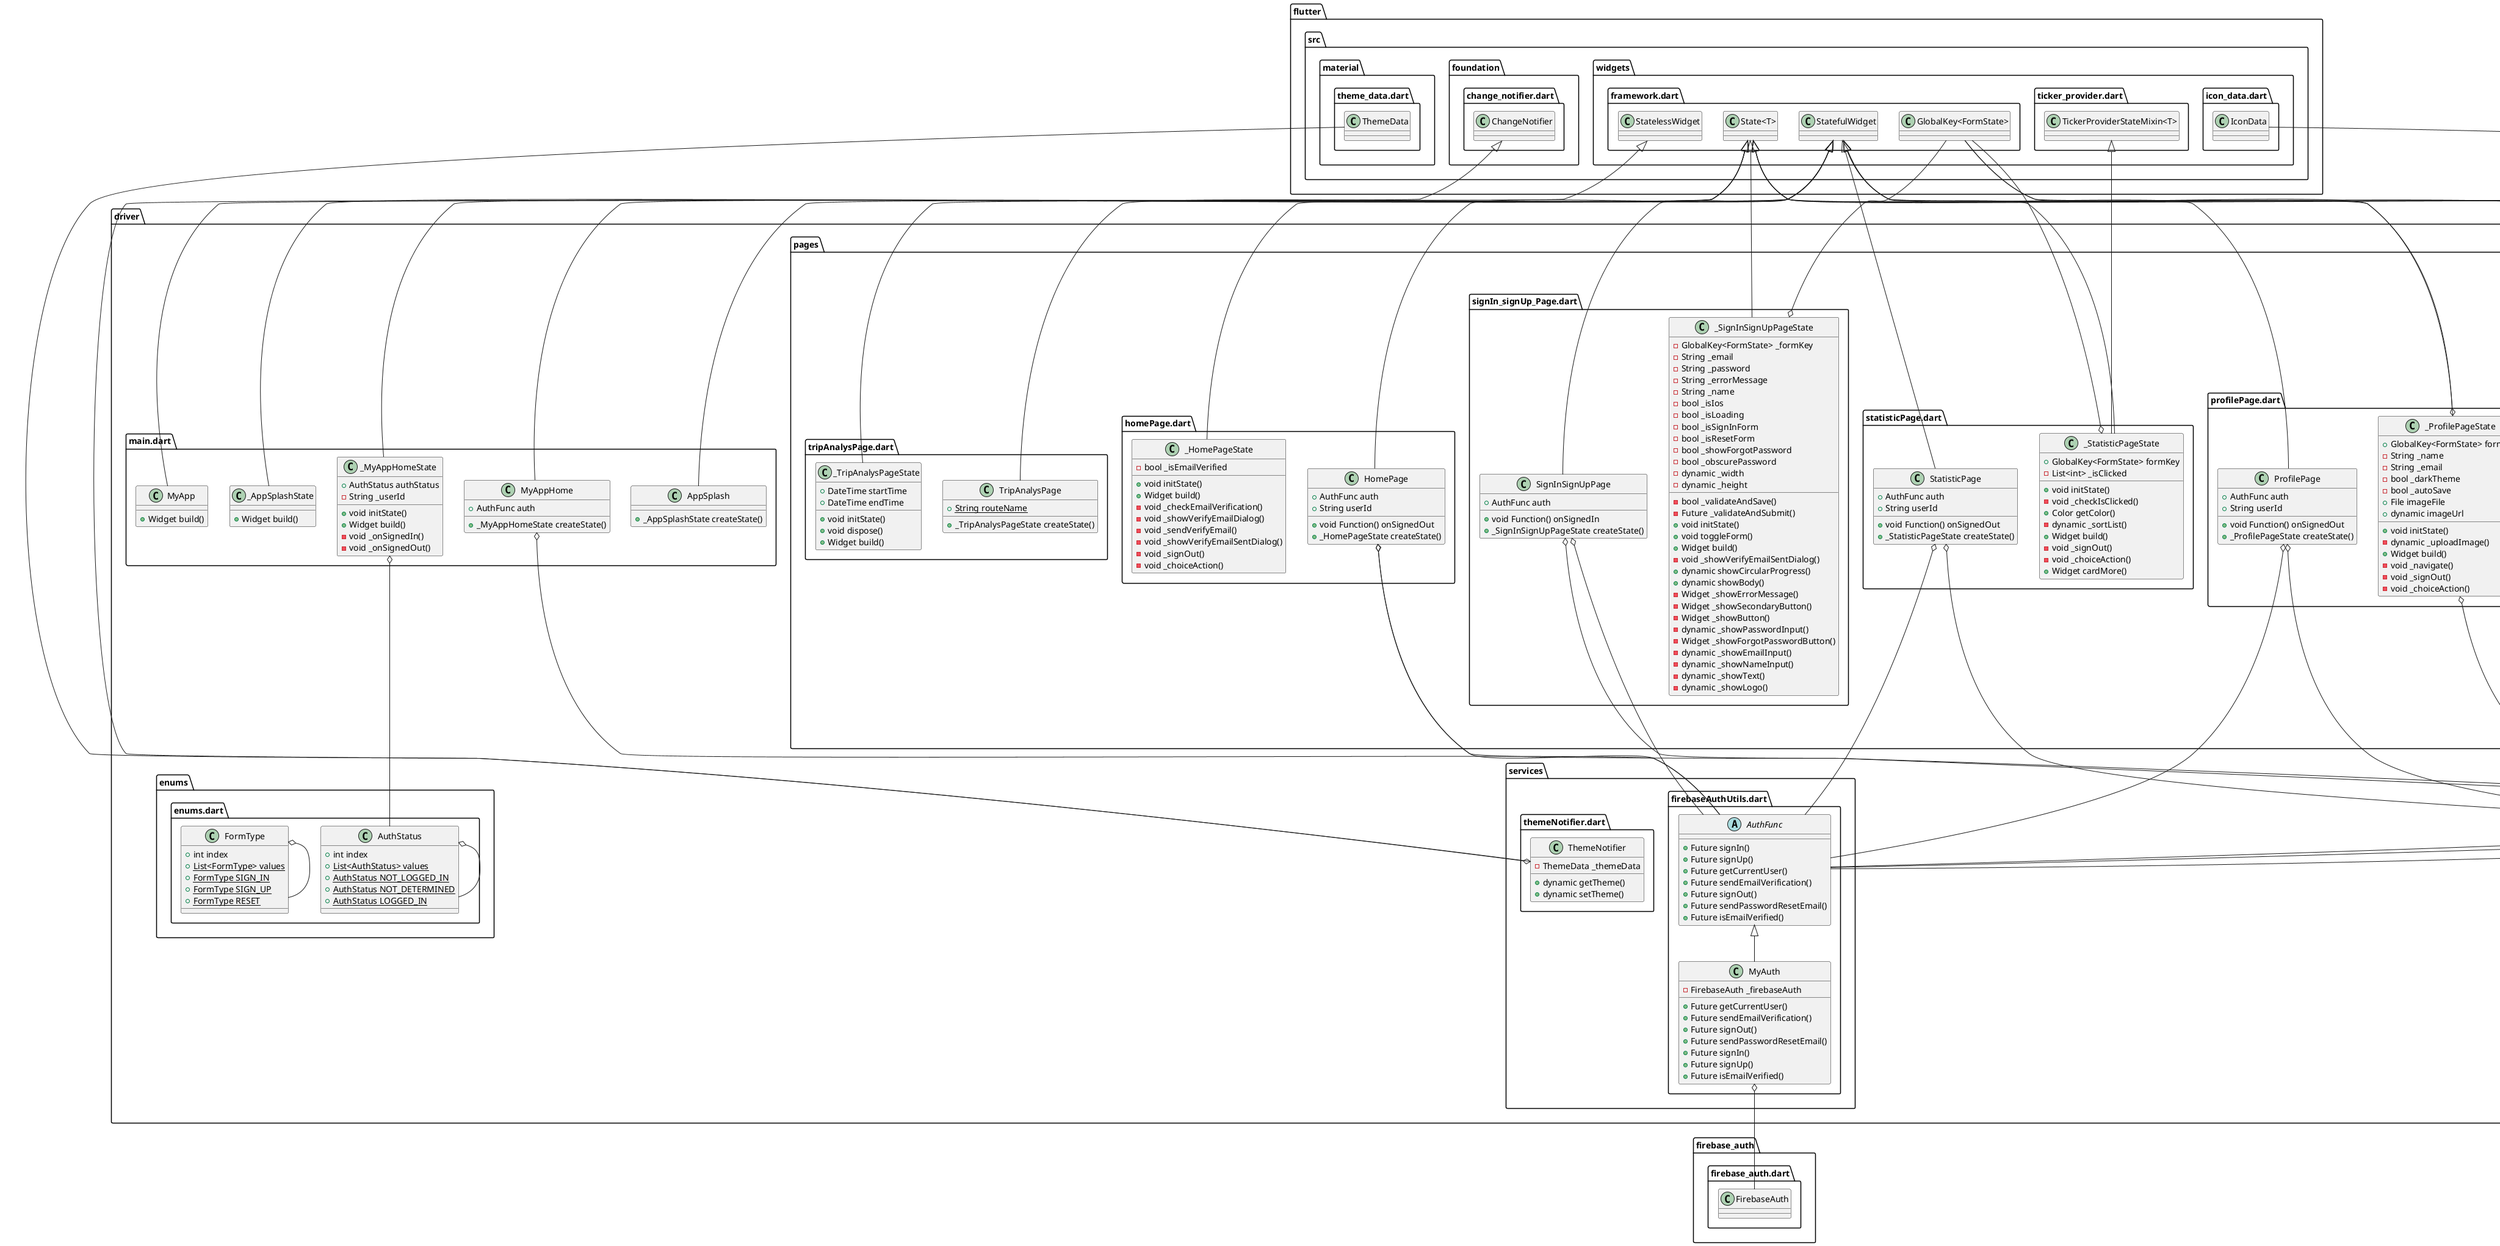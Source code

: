 @startuml
set namespaceSeparator ::

class "driver::arguments::passToEditArgs.dart::PassToEditArgs" {
  +AuthFunc auth
  +String userId
  +String name
  +String email
}

"driver::arguments::passToEditArgs.dart::PassToEditArgs" o-- "driver::services::firebaseAuthUtils.dart::AuthFunc"

class "driver::arguments::passToSensorsArgs.dart::PassToSensorsArgs" {
  +AuthFunc auth
  +String userId
}

"driver::arguments::passToSensorsArgs.dart::PassToSensorsArgs" o-- "driver::services::firebaseAuthUtils.dart::AuthFunc"

class "driver::arguments::passToTripAnalysArgs.dart::PassToTripAnalysArgs" {
  +AuthFunc auth
  +String userId
  +int weaving
  +int swerving
  +int fastUTurn
  +int suddenBraking
}

"driver::arguments::passToTripAnalysArgs.dart::PassToTripAnalysArgs" o-- "driver::services::firebaseAuthUtils.dart::AuthFunc"

class "driver::constants::constants.dart::Constants" {
  {static} +String SIGN_OUT
  {static} +List<String> choices
}

class "driver::enums::enums.dart::AuthStatus" {
  +int index
  {static} +List<AuthStatus> values
  {static} +AuthStatus NOT_LOGGED_IN
  {static} +AuthStatus NOT_DETERMINED
  {static} +AuthStatus LOGGED_IN
}

"driver::enums::enums.dart::AuthStatus" o-- "driver::enums::enums.dart::AuthStatus"

class "driver::enums::enums.dart::FormType" {
  +int index
  {static} +List<FormType> values
  {static} +FormType SIGN_IN
  {static} +FormType SIGN_UP
  {static} +FormType RESET
}

"driver::enums::enums.dart::FormType" o-- "driver::enums::enums.dart::FormType"

class "driver::icons::custom_icons_icons.dart::CustomIcons" {
  {static} -String _kFontFam
  {static} +IconData person
  {static} +IconData edit
  {static} +IconData camera
  {static} +IconData bar
}

"driver::icons::custom_icons_icons.dart::CustomIcons" o-- "flutter::src::widgets::icon_data.dart::IconData"

class "driver::main.dart::MyApp" {
  +Widget build()
}

"flutter::src::widgets::framework.dart::StatelessWidget" <|-- "driver::main.dart::MyApp"

class "driver::main.dart::AppSplash" {
  +_AppSplashState createState()
}

"flutter::src::widgets::framework.dart::StatefulWidget" <|-- "driver::main.dart::AppSplash"

class "driver::main.dart::_AppSplashState" {
  +Widget build()
}

"flutter::src::widgets::framework.dart::State<T>" <|-- "driver::main.dart::_AppSplashState"

class "driver::main.dart::MyAppHome" {
  +AuthFunc auth
  +_MyAppHomeState createState()
}

"driver::main.dart::MyAppHome" o-- "driver::services::firebaseAuthUtils.dart::AuthFunc"
"flutter::src::widgets::framework.dart::StatefulWidget" <|-- "driver::main.dart::MyAppHome"

class "driver::main.dart::_MyAppHomeState" {
  +AuthStatus authStatus
  -String _userId
  +void initState()
  +Widget build()
  -void _onSignedIn()
  -void _onSignedOut()
}

"driver::main.dart::_MyAppHomeState" o-- "driver::enums::enums.dart::AuthStatus"
"flutter::src::widgets::framework.dart::State<T>" <|-- "driver::main.dart::_MyAppHomeState"

class "driver::pages::editPage.dart::EditPage" {
  {static} +String routeName
  +_EditPageState createState()
}

"flutter::src::widgets::framework.dart::StatefulWidget" <|-- "driver::pages::editPage.dart::EditPage"

class "driver::pages::editPage.dart::_EditPageState" {
  -GlobalKey<FormState> _formKey
  -bool _isLoading
  -bool _isIos
  -String _errorMessage
  -String _newEmail
  -String _newName
  -bool _validateAndSave()
  -Future _validateAndSubmit()
  -void _updateName()
  -void _updateEmail()
  +void initState()
  +Widget build()
  +dynamic showBody()
  +String validateEmail()
  +dynamic showCircularProgress()
  +Widget showButton()
}

"driver::pages::editPage.dart::_EditPageState" o-- "flutter::src::widgets::framework.dart::GlobalKey<FormState>"
"flutter::src::widgets::framework.dart::State<T>" <|-- "driver::pages::editPage.dart::_EditPageState"

class "driver::pages::homePage.dart::HomePage" {
  +AuthFunc auth
  +void Function() onSignedOut
  +String userId
  +_HomePageState createState()
}

"driver::pages::homePage.dart::HomePage" o-- "driver::services::firebaseAuthUtils.dart::AuthFunc"
"driver::pages::homePage.dart::HomePage" o-- "dart::ui::void Function()"
"flutter::src::widgets::framework.dart::StatefulWidget" <|-- "driver::pages::homePage.dart::HomePage"

class "driver::pages::homePage.dart::_HomePageState" {
  -bool _isEmailVerified
  +void initState()
  +Widget build()
  -void _checkEmailVerification()
  -void _showVerifyEmailDialog()
  -void _sendVerifyEmail()
  -void _showVerifyEmailSentDialog()
  -void _signOut()
  -void _choiceAction()
}

"flutter::src::widgets::framework.dart::State<T>" <|-- "driver::pages::homePage.dart::_HomePageState"

class "driver::pages::profilePage.dart::ProfilePage" {
  +AuthFunc auth
  +void Function() onSignedOut
  +String userId
  +_ProfilePageState createState()
}

"driver::pages::profilePage.dart::ProfilePage" o-- "driver::services::firebaseAuthUtils.dart::AuthFunc"
"driver::pages::profilePage.dart::ProfilePage" o-- "dart::ui::void Function()"
"flutter::src::widgets::framework.dart::StatefulWidget" <|-- "driver::pages::profilePage.dart::ProfilePage"

class "driver::pages::profilePage.dart::_ProfilePageState" {
  +GlobalKey<FormState> formKey
  -String _name
  -String _email
  -bool _darkTheme
  -bool _autoSave
  +File imageFile
  +dynamic imageUrl
  +void initState()
  -dynamic _uploadImage()
  +Widget build()
  -void _navigate()
  -void _signOut()
  -void _choiceAction()
}

"driver::pages::profilePage.dart::_ProfilePageState" o-- "flutter::src::widgets::framework.dart::GlobalKey<FormState>"
"driver::pages::profilePage.dart::_ProfilePageState" o-- "dart::io::File"
"flutter::src::widgets::framework.dart::State<T>" <|-- "driver::pages::profilePage.dart::_ProfilePageState"

class "driver::pages::sensorsPage.dart::SensorsPage" {
  {static} +String routeName
  +_SensorsPageState createState()
}

"flutter::src::widgets::framework.dart::StatefulWidget" <|-- "driver::pages::sensorsPage.dart::SensorsPage"

class "driver::pages::sensorsPage.dart::_SensorsPageState" {
  -List<double> _accelerometerValues
  -List<double> _gyroscopeValues
  -List<double> _accelerometerXValues
  -List<double> _accelerometerYValues
  -List<double> _gyroscopeXValues
  -List<double> _gyroscopeYValues
  -List<StreamSubscription> _streamSubscriptions
  -List<Map<String, dynamic>> _data
  -Timer _timerToSave
  -int _secs
  +int period
  -int _weaving
  -int _swerving
  -int _suddenBraking
  -int _fastUTurn
  +List<int> allTripAbnormal
  +DateTime startTime
  +DateTime endTime
  -bool _autoSave
  -int _convertValuesToPoints()
  -int _getAverage()
  -void _saveDataToDB()
  +void dispose()
  +void initState()
  +Widget build()
  +double roundDouble()
  +double mean()
  +double stDeviation()
  -Future _analysData()
  -Future _analysDataFromDB()
  +String classifyAbnormal()
  +Future showProfile()
  +Widget getProfile()
  +List smoothingSMAUnknown()
  -dynamic _makeTemplate()
}

"driver::pages::sensorsPage.dart::_SensorsPageState" o-- "dart::async::Timer"
"flutter::src::widgets::framework.dart::State<T>" <|-- "driver::pages::sensorsPage.dart::_SensorsPageState"

class "driver::pages::signIn_signUp_Page.dart::SignInSignUpPage" {
  +AuthFunc auth
  +void Function() onSignedIn
  +_SignInSignUpPageState createState()
}

"driver::pages::signIn_signUp_Page.dart::SignInSignUpPage" o-- "driver::services::firebaseAuthUtils.dart::AuthFunc"
"driver::pages::signIn_signUp_Page.dart::SignInSignUpPage" o-- "dart::ui::void Function()"
"flutter::src::widgets::framework.dart::StatefulWidget" <|-- "driver::pages::signIn_signUp_Page.dart::SignInSignUpPage"

class "driver::pages::signIn_signUp_Page.dart::_SignInSignUpPageState" {
  -GlobalKey<FormState> _formKey
  -String _email
  -String _password
  -String _errorMessage
  -String _name
  -bool _isIos
  -bool _isLoading
  -bool _isSignInForm
  -bool _isResetForm
  -bool _showForgotPassword
  -bool _obscurePassword
  -dynamic _width
  -dynamic _height
  -bool _validateAndSave()
  -Future _validateAndSubmit()
  +void initState()
  +void toggleForm()
  +Widget build()
  -void _showVerifyEmailSentDialog()
  +dynamic showCircularProgress()
  +dynamic showBody()
  -Widget _showErrorMessage()
  -Widget _showSecondaryButton()
  -Widget _showButton()
  -dynamic _showPasswordInput()
  -Widget _showForgotPasswordButton()
  -dynamic _showEmailInput()
  -dynamic _showNameInput()
  -dynamic _showText()
  -dynamic _showLogo()
}

"driver::pages::signIn_signUp_Page.dart::_SignInSignUpPageState" o-- "flutter::src::widgets::framework.dart::GlobalKey<FormState>"
"flutter::src::widgets::framework.dart::State<T>" <|-- "driver::pages::signIn_signUp_Page.dart::_SignInSignUpPageState"

class "driver::pages::statisticPage.dart::StatisticPage" {
  +AuthFunc auth
  +void Function() onSignedOut
  +String userId
  +_StatisticPageState createState()
}

"driver::pages::statisticPage.dart::StatisticPage" o-- "driver::services::firebaseAuthUtils.dart::AuthFunc"
"driver::pages::statisticPage.dart::StatisticPage" o-- "dart::ui::void Function()"
"flutter::src::widgets::framework.dart::StatefulWidget" <|-- "driver::pages::statisticPage.dart::StatisticPage"

class "driver::pages::statisticPage.dart::_StatisticPageState" {
  +GlobalKey<FormState> formKey
  -List<int> _isClicked
  +void initState()
  -void _checkIsClicked()
  +Color getColor()
  -dynamic _sortList()
  +Widget build()
  -void _signOut()
  -void _choiceAction()
  +Widget cardMore()
}

"driver::pages::statisticPage.dart::_StatisticPageState" o-- "flutter::src::widgets::framework.dart::GlobalKey<FormState>"
"flutter::src::widgets::framework.dart::State<T>" <|-- "driver::pages::statisticPage.dart::_StatisticPageState"
"flutter::src::widgets::ticker_provider.dart::TickerProviderStateMixin<T>" <|-- "driver::pages::statisticPage.dart::_StatisticPageState"

class "driver::pages::tripAnalysPage.dart::TripAnalysPage" {
  {static} +String routeName
  +_TripAnalysPageState createState()
}

"flutter::src::widgets::framework.dart::StatefulWidget" <|-- "driver::pages::tripAnalysPage.dart::TripAnalysPage"

class "driver::pages::tripAnalysPage.dart::_TripAnalysPageState" {
  +DateTime startTime
  +DateTime endTime
  +void initState()
  +void dispose()
  +Widget build()
}

"flutter::src::widgets::framework.dart::State<T>" <|-- "driver::pages::tripAnalysPage.dart::_TripAnalysPageState"

abstract class "driver::services::firebaseAuthUtils.dart::AuthFunc" {
  +Future signIn()
  +Future signUp()
  +Future getCurrentUser()
  +Future sendEmailVerification()
  +Future signOut()
  +Future sendPasswordResetEmail()
  +Future isEmailVerified()
}

class "driver::services::firebaseAuthUtils.dart::MyAuth" {
  -FirebaseAuth _firebaseAuth
  +Future getCurrentUser()
  +Future sendEmailVerification()
  +Future signOut()
  +Future sendPasswordResetEmail()
  +Future signIn()
  +Future signUp()
  +Future isEmailVerified()
}

"driver::services::firebaseAuthUtils.dart::MyAuth" o-- "firebase_auth::firebase_auth.dart::FirebaseAuth"
"driver::services::firebaseAuthUtils.dart::AuthFunc" <|-- "driver::services::firebaseAuthUtils.dart::MyAuth"

class "driver::services::themeNotifier.dart::ThemeNotifier" {
  -ThemeData _themeData
  +dynamic getTheme()
  +dynamic setTheme()
}

"driver::services::themeNotifier.dart::ThemeNotifier" o-- "flutter::src::material::theme_data.dart::ThemeData"
"flutter::src::foundation::change_notifier.dart::ChangeNotifier" <|-- "driver::services::themeNotifier.dart::ThemeNotifier"


@enduml